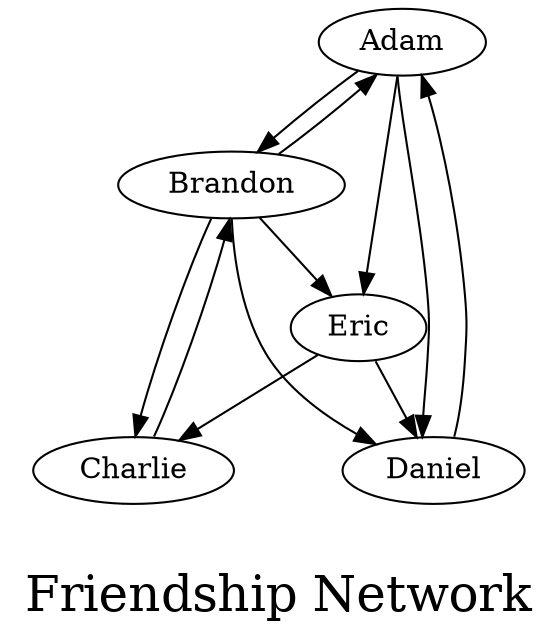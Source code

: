 /*****
Friendship Network
*****/

digraph G {
  graph [splines=true overlap=false]
  node  [shape=ellipse, width=0.3, height=0.3]
  0 [label="Adam"];
  1 [label="Brandon"];
  2 [label="Charlie"];
  3 [label="Daniel"];
  4 [label="Eric"];
  0 -> 1;
  0 -> 3;
  0 -> 4;
  1 -> 0;
  1 -> 2;
  1 -> 3;
  1 -> 4;
  2 -> 1;
  3 -> 0;
  4 -> 2;
  4 -> 3;
  label = "\nFriendship Network\n";  fontsize=24;
}
